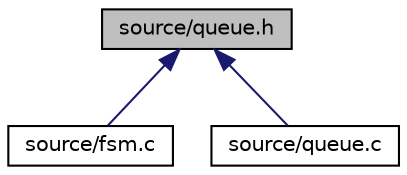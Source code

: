 digraph "source/queue.h"
{
  edge [fontname="Helvetica",fontsize="10",labelfontname="Helvetica",labelfontsize="10"];
  node [fontname="Helvetica",fontsize="10",shape=record];
  Node5 [label="source/queue.h",height=0.2,width=0.4,color="black", fillcolor="grey75", style="filled", fontcolor="black"];
  Node5 -> Node6 [dir="back",color="midnightblue",fontsize="10",style="solid",fontname="Helvetica"];
  Node6 [label="source/fsm.c",height=0.2,width=0.4,color="black", fillcolor="white", style="filled",URL="$fsm_8c_source.html"];
  Node5 -> Node7 [dir="back",color="midnightblue",fontsize="10",style="solid",fontname="Helvetica"];
  Node7 [label="source/queue.c",height=0.2,width=0.4,color="black", fillcolor="white", style="filled",URL="$queue_8c_source.html"];
}
